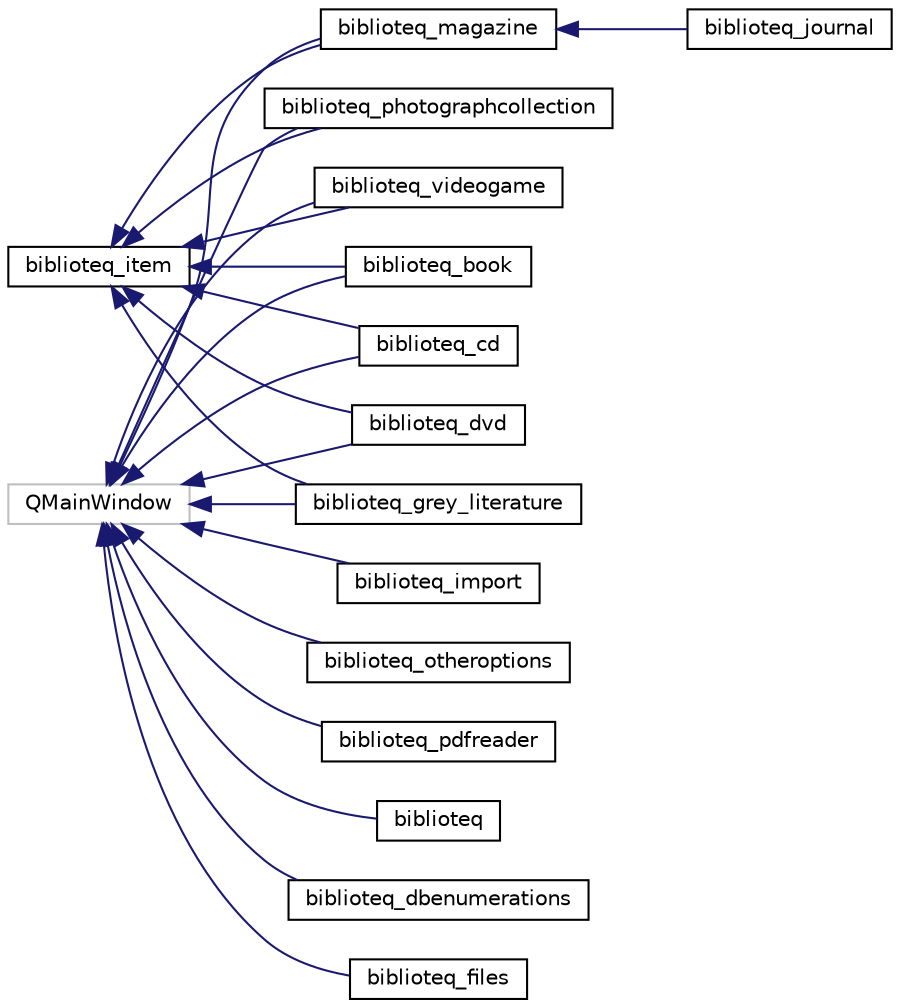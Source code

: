 digraph "Graphical Class Hierarchy"
{
 // LATEX_PDF_SIZE
  edge [fontname="Helvetica",fontsize="10",labelfontname="Helvetica",labelfontsize="10"];
  node [fontname="Helvetica",fontsize="10",shape=record];
  rankdir="LR";
  Node49 [label="biblioteq_item",height=0.2,width=0.4,color="black", fillcolor="white", style="filled",URL="$classbiblioteq__item.html",tooltip=" "];
  Node49 -> Node17 [dir="back",color="midnightblue",fontsize="10",style="solid",fontname="Helvetica"];
  Node17 [label="biblioteq_book",height=0.2,width=0.4,color="black", fillcolor="white", style="filled",URL="$classbiblioteq__book.html",tooltip=" "];
  Node49 -> Node18 [dir="back",color="midnightblue",fontsize="10",style="solid",fontname="Helvetica"];
  Node18 [label="biblioteq_cd",height=0.2,width=0.4,color="black", fillcolor="white", style="filled",URL="$classbiblioteq__cd.html",tooltip=" "];
  Node49 -> Node20 [dir="back",color="midnightblue",fontsize="10",style="solid",fontname="Helvetica"];
  Node20 [label="biblioteq_dvd",height=0.2,width=0.4,color="black", fillcolor="white", style="filled",URL="$classbiblioteq__dvd.html",tooltip=" "];
  Node49 -> Node22 [dir="back",color="midnightblue",fontsize="10",style="solid",fontname="Helvetica"];
  Node22 [label="biblioteq_grey_literature",height=0.2,width=0.4,color="black", fillcolor="white", style="filled",URL="$classbiblioteq__grey__literature.html",tooltip=" "];
  Node49 -> Node24 [dir="back",color="midnightblue",fontsize="10",style="solid",fontname="Helvetica"];
  Node24 [label="biblioteq_magazine",height=0.2,width=0.4,color="black", fillcolor="white", style="filled",URL="$classbiblioteq__magazine.html",tooltip=" "];
  Node24 -> Node25 [dir="back",color="midnightblue",fontsize="10",style="solid",fontname="Helvetica"];
  Node25 [label="biblioteq_journal",height=0.2,width=0.4,color="black", fillcolor="white", style="filled",URL="$classbiblioteq__journal.html",tooltip=" "];
  Node49 -> Node28 [dir="back",color="midnightblue",fontsize="10",style="solid",fontname="Helvetica"];
  Node28 [label="biblioteq_photographcollection",height=0.2,width=0.4,color="black", fillcolor="white", style="filled",URL="$classbiblioteq__photographcollection.html",tooltip=" "];
  Node49 -> Node29 [dir="back",color="midnightblue",fontsize="10",style="solid",fontname="Helvetica"];
  Node29 [label="biblioteq_videogame",height=0.2,width=0.4,color="black", fillcolor="white", style="filled",URL="$classbiblioteq__videogame.html",tooltip=" "];
  Node15 [label="QMainWindow",height=0.2,width=0.4,color="grey75", fillcolor="white", style="filled",tooltip=" "];
  Node15 -> Node0 [dir="back",color="midnightblue",fontsize="10",style="solid",fontname="Helvetica"];
  Node0 [label="biblioteq",height=0.2,width=0.4,color="black", fillcolor="white", style="filled",URL="$classbiblioteq.html",tooltip=" "];
  Node15 -> Node17 [dir="back",color="midnightblue",fontsize="10",style="solid",fontname="Helvetica"];
  Node15 -> Node18 [dir="back",color="midnightblue",fontsize="10",style="solid",fontname="Helvetica"];
  Node15 -> Node19 [dir="back",color="midnightblue",fontsize="10",style="solid",fontname="Helvetica"];
  Node19 [label="biblioteq_dbenumerations",height=0.2,width=0.4,color="black", fillcolor="white", style="filled",URL="$classbiblioteq__dbenumerations.html",tooltip=" "];
  Node15 -> Node20 [dir="back",color="midnightblue",fontsize="10",style="solid",fontname="Helvetica"];
  Node15 -> Node21 [dir="back",color="midnightblue",fontsize="10",style="solid",fontname="Helvetica"];
  Node21 [label="biblioteq_files",height=0.2,width=0.4,color="black", fillcolor="white", style="filled",URL="$classbiblioteq__files.html",tooltip=" "];
  Node15 -> Node22 [dir="back",color="midnightblue",fontsize="10",style="solid",fontname="Helvetica"];
  Node15 -> Node23 [dir="back",color="midnightblue",fontsize="10",style="solid",fontname="Helvetica"];
  Node23 [label="biblioteq_import",height=0.2,width=0.4,color="black", fillcolor="white", style="filled",URL="$classbiblioteq__import.html",tooltip=" "];
  Node15 -> Node24 [dir="back",color="midnightblue",fontsize="10",style="solid",fontname="Helvetica"];
  Node15 -> Node26 [dir="back",color="midnightblue",fontsize="10",style="solid",fontname="Helvetica"];
  Node26 [label="biblioteq_otheroptions",height=0.2,width=0.4,color="black", fillcolor="white", style="filled",URL="$classbiblioteq__otheroptions.html",tooltip=" "];
  Node15 -> Node27 [dir="back",color="midnightblue",fontsize="10",style="solid",fontname="Helvetica"];
  Node27 [label="biblioteq_pdfreader",height=0.2,width=0.4,color="black", fillcolor="white", style="filled",URL="$classbiblioteq__pdfreader.html",tooltip=" "];
  Node15 -> Node28 [dir="back",color="midnightblue",fontsize="10",style="solid",fontname="Helvetica"];
  Node15 -> Node29 [dir="back",color="midnightblue",fontsize="10",style="solid",fontname="Helvetica"];
}
